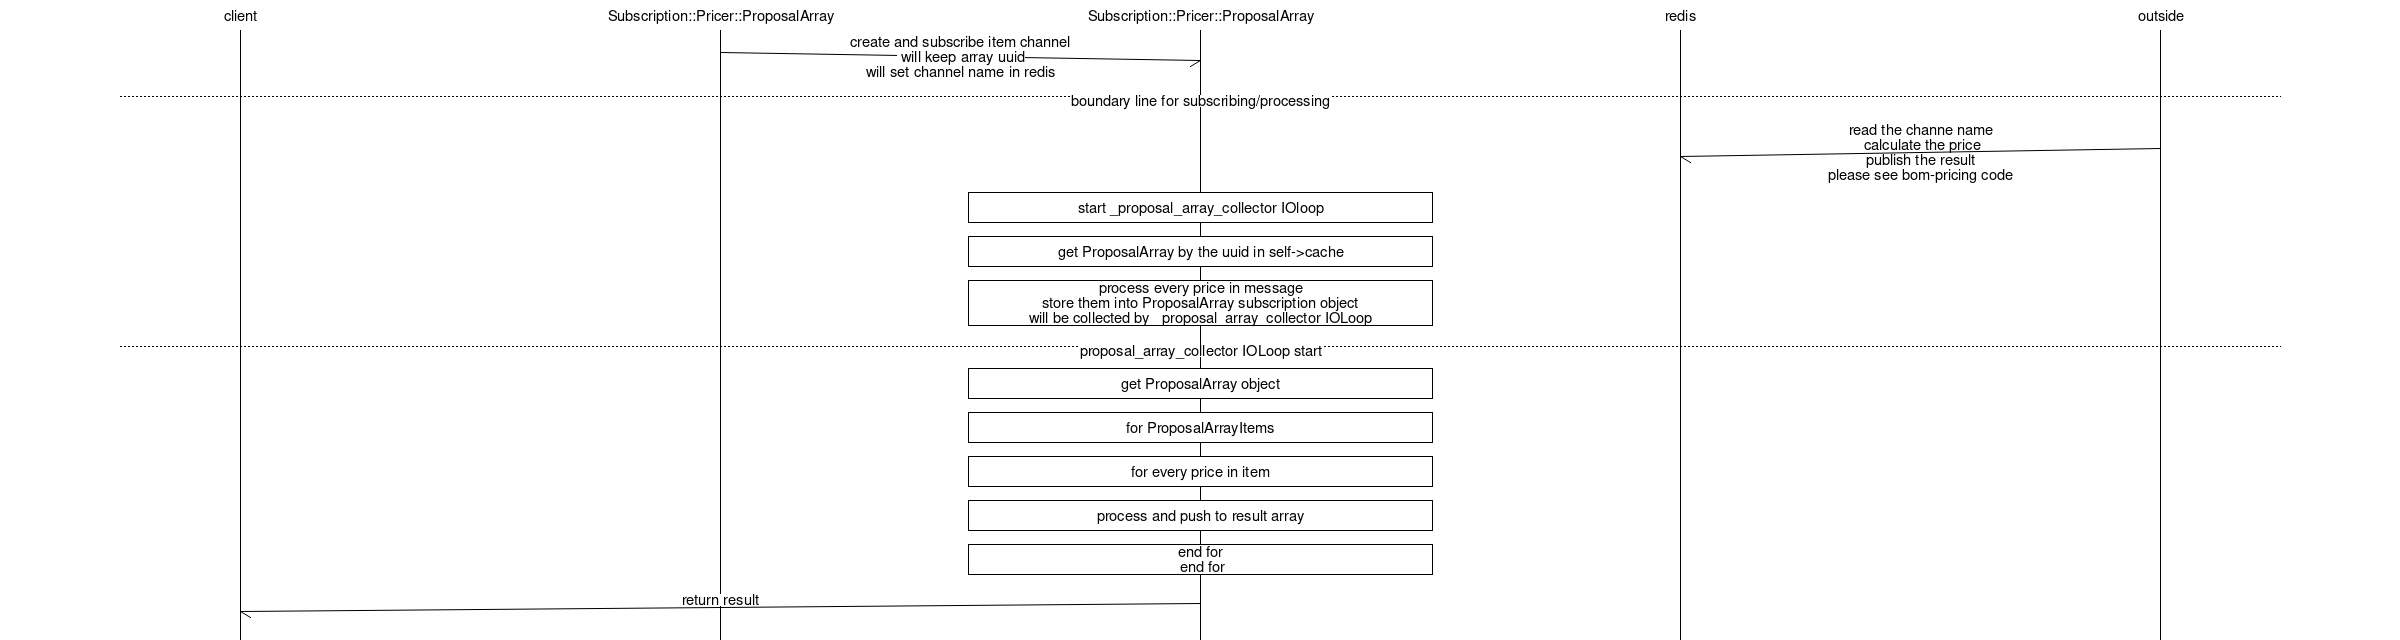 msc {
    hscale=4,arcgradient = 8;
    client, array [label = "Subscription::Pricer::ProposalArray"], item [label = "Subscription::Pricer::ProposalArray"], redis, outside;
    array -> item [label = "create and subscribe item channel\n will keep array uuid\nwill set channel name in redis"];
    --- [ label = "boundary line for subscribing/processing" ];
    outside -> redis [label = "read the channe name\n calculate the price\npublish the result\nplease see bom-pricing code"];
    item box item [label = "start _proposal_array_collector IOloop"];
    item box item [label = "get ProposalArray by the uuid in self->cache"];
    item box item [label = "process every price in message\nstore them into ProposalArray subscription object\nwill be collected by _proposal_array_collector IOLoop"];
    --- [label = "proposal_array_collector IOLoop start"];
    item box item [label = "get ProposalArray object"];
    item box item [label = "for ProposalArrayItems"];
    item box item [label = "for every price in item"];
    item box item [label = "process and push to result array"];
    item box item [label = "end for\n end for"];
    item -> client [label = "return result"];
}